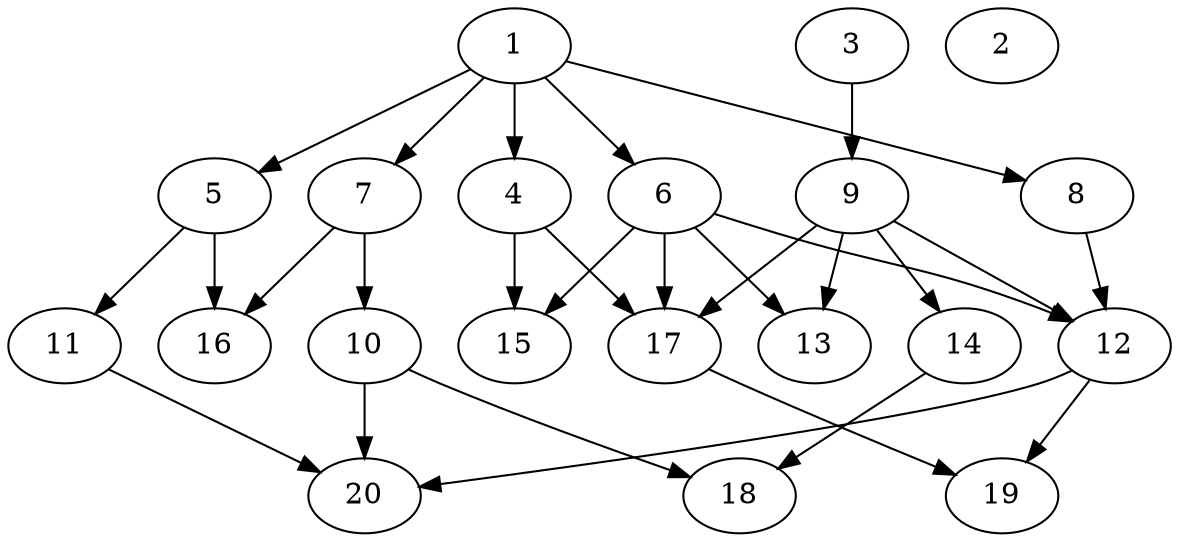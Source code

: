 // DAG automatically generated by daggen at Sat Jul 27 15:38:13 2019
// ./daggen --dot -n 20 --ccr 0.3 --fat 0.6 --regular 0.5 --density 0.4 --mindata 5242880 --maxdata 52428800 
digraph G {
  1 [size="159808853", alpha="0.14", expect_size="47942656"] 
  1 -> 4 [size ="47942656"]
  1 -> 5 [size ="47942656"]
  1 -> 6 [size ="47942656"]
  1 -> 7 [size ="47942656"]
  1 -> 8 [size ="47942656"]
  2 [size="155176960", alpha="0.11", expect_size="46553088"] 
  3 [size="160498347", alpha="0.17", expect_size="48149504"] 
  3 -> 9 [size ="48149504"]
  4 [size="58443093", alpha="0.02", expect_size="17532928"] 
  4 -> 15 [size ="17532928"]
  4 -> 17 [size ="17532928"]
  5 [size="146558293", alpha="0.11", expect_size="43967488"] 
  5 -> 11 [size ="43967488"]
  5 -> 16 [size ="43967488"]
  6 [size="125491200", alpha="0.12", expect_size="37647360"] 
  6 -> 12 [size ="37647360"]
  6 -> 13 [size ="37647360"]
  6 -> 15 [size ="37647360"]
  6 -> 17 [size ="37647360"]
  7 [size="136461653", alpha="0.17", expect_size="40938496"] 
  7 -> 10 [size ="40938496"]
  7 -> 16 [size ="40938496"]
  8 [size="42065920", alpha="0.13", expect_size="12619776"] 
  8 -> 12 [size ="12619776"]
  9 [size="88029867", alpha="0.11", expect_size="26408960"] 
  9 -> 12 [size ="26408960"]
  9 -> 13 [size ="26408960"]
  9 -> 14 [size ="26408960"]
  9 -> 17 [size ="26408960"]
  10 [size="102587733", alpha="0.11", expect_size="30776320"] 
  10 -> 18 [size ="30776320"]
  10 -> 20 [size ="30776320"]
  11 [size="85295787", alpha="0.15", expect_size="25588736"] 
  11 -> 20 [size ="25588736"]
  12 [size="38331733", alpha="0.08", expect_size="11499520"] 
  12 -> 19 [size ="11499520"]
  12 -> 20 [size ="11499520"]
  13 [size="128098987", alpha="0.04", expect_size="38429696"] 
  14 [size="103055360", alpha="0.18", expect_size="30916608"] 
  14 -> 18 [size ="30916608"]
  15 [size="115022507", alpha="0.12", expect_size="34506752"] 
  16 [size="41250133", alpha="0.20", expect_size="12375040"] 
  17 [size="137130667", alpha="0.04", expect_size="41139200"] 
  17 -> 19 [size ="41139200"]
  18 [size="117439147", alpha="0.14", expect_size="35231744"] 
  19 [size="64846507", alpha="0.10", expect_size="19453952"] 
  20 [size="149480107", alpha="0.20", expect_size="44844032"] 
}
